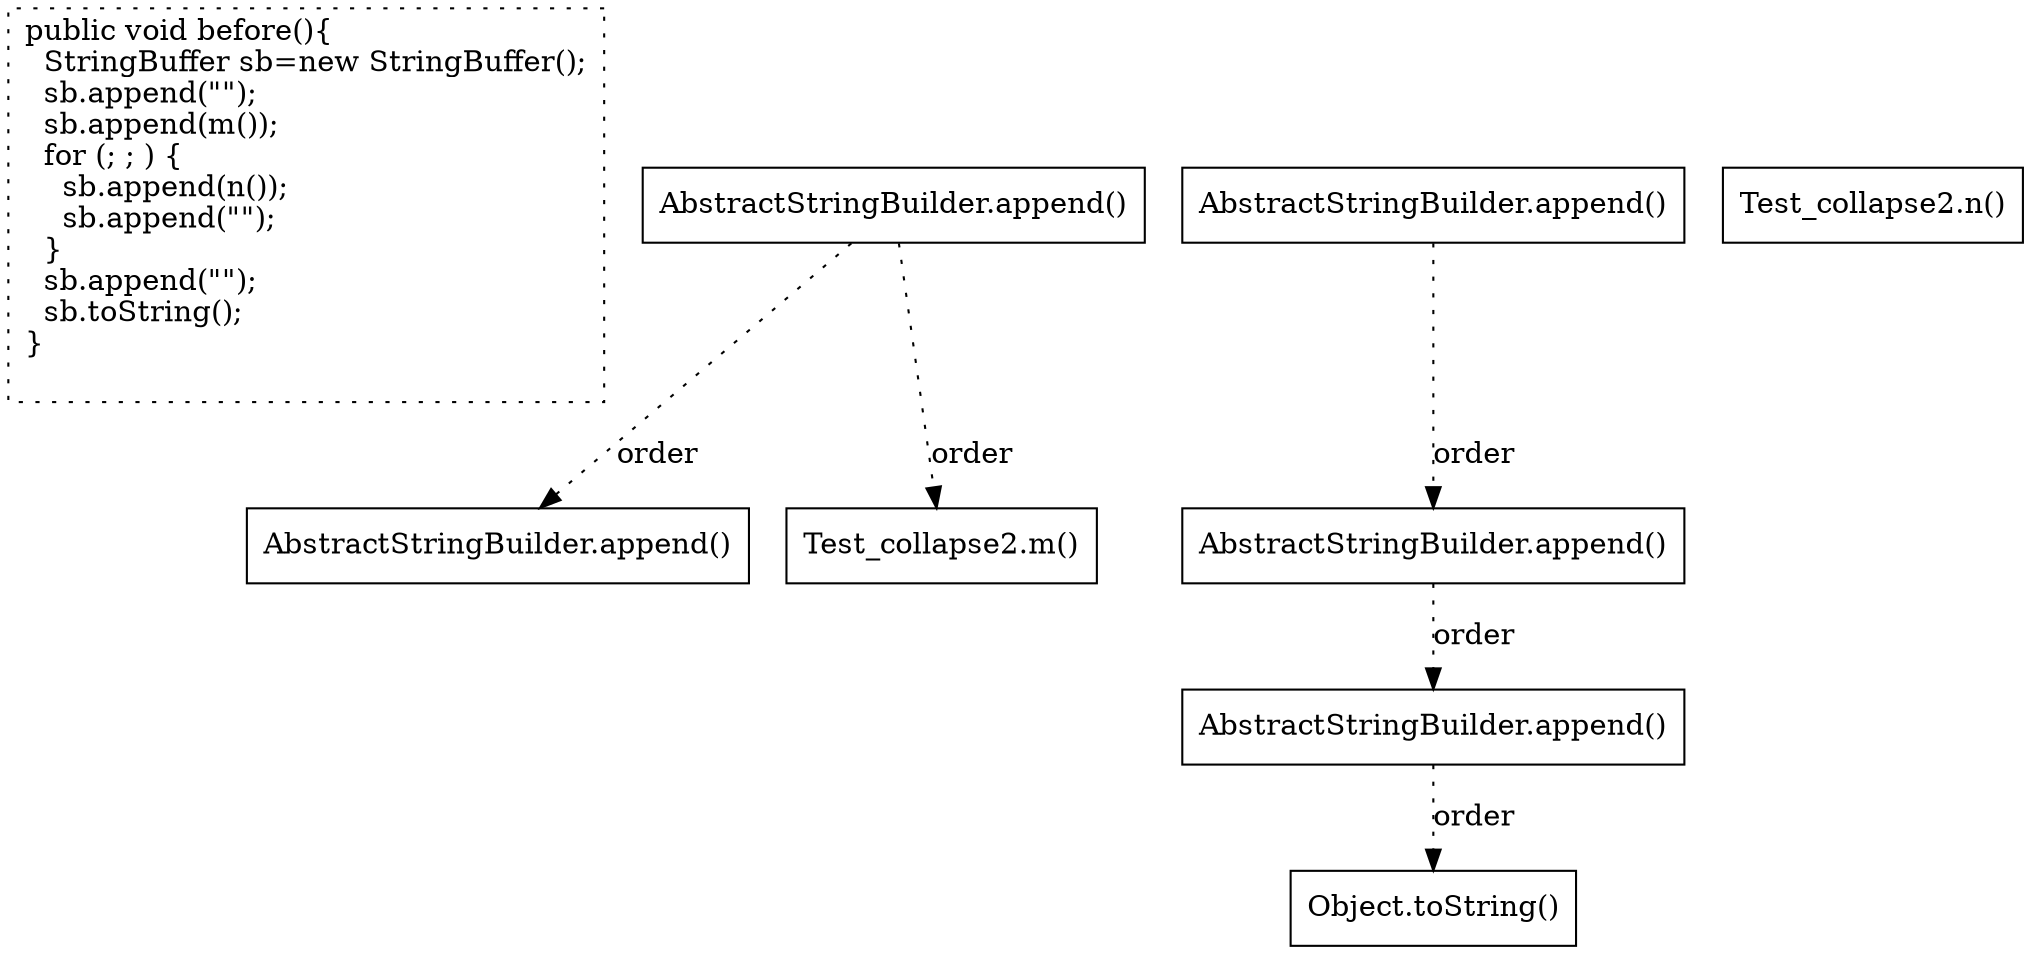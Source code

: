 digraph "Test_collapse2.before#" {
0 [label="public void before(){\l  StringBuffer sb=new StringBuffer();\l  sb.append(\"\");\l  sb.append(m());\l  for (; ; ) {\l    sb.append(n());\l    sb.append(\"\");\l  }\l  sb.append(\"\");\l  sb.toString();\l}\l\l" shape=box style=dotted]
1 [label="AbstractStringBuilder.append()" shape=box]
2 [label="AbstractStringBuilder.append()" shape=box]
3 [label="AbstractStringBuilder.append()" shape=box]
4 [label="AbstractStringBuilder.append()" shape=box]
5 [label="AbstractStringBuilder.append()" shape=box]
6 [label="Object.toString()" shape=box]
7 [label="Test_collapse2.m()" shape=box]
8 [label="Test_collapse2.n()" shape=box]
2 -> 1 [label="order" style=dotted];
5 -> 3 [label="order" style=dotted];
4 -> 5 [label="order" style=dotted];
3 -> 6 [label="order" style=dotted];
2 -> 7 [label="order" style=dotted];
}